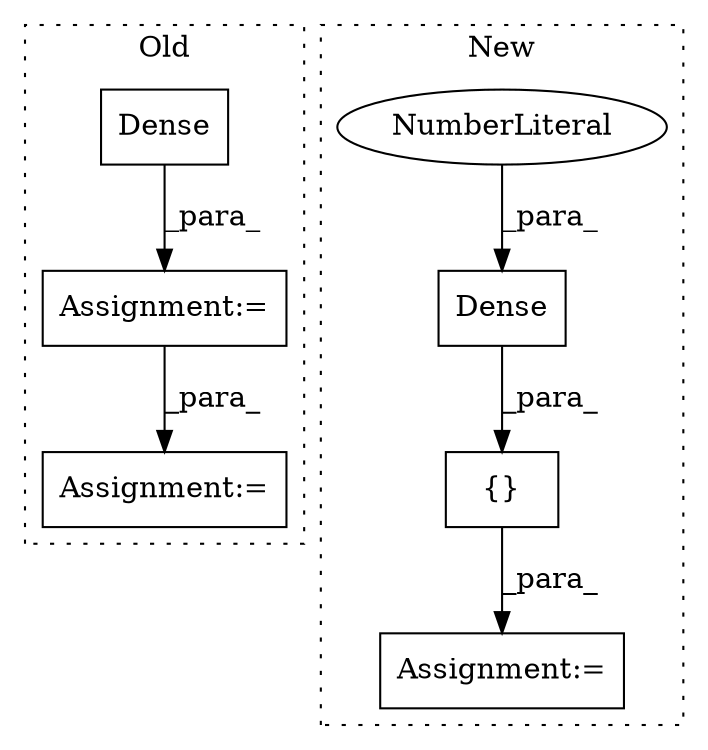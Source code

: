 digraph G {
subgraph cluster0 {
1 [label="Dense" a="32" s="306,313" l="6,1" shape="box"];
4 [label="Assignment:=" a="7" s="305" l="1" shape="box"];
5 [label="Assignment:=" a="7" s="321" l="1" shape="box"];
label = "Old";
style="dotted";
}
subgraph cluster1 {
2 [label="{}" a="4" s="217,265" l="1,1" shape="box"];
3 [label="Assignment:=" a="7" s="196" l="1" shape="box"];
6 [label="Dense" a="32" s="257,264" l="6,1" shape="box"];
7 [label="NumberLiteral" a="34" s="263" l="1" shape="ellipse"];
label = "New";
style="dotted";
}
1 -> 4 [label="_para_"];
2 -> 3 [label="_para_"];
4 -> 5 [label="_para_"];
6 -> 2 [label="_para_"];
7 -> 6 [label="_para_"];
}